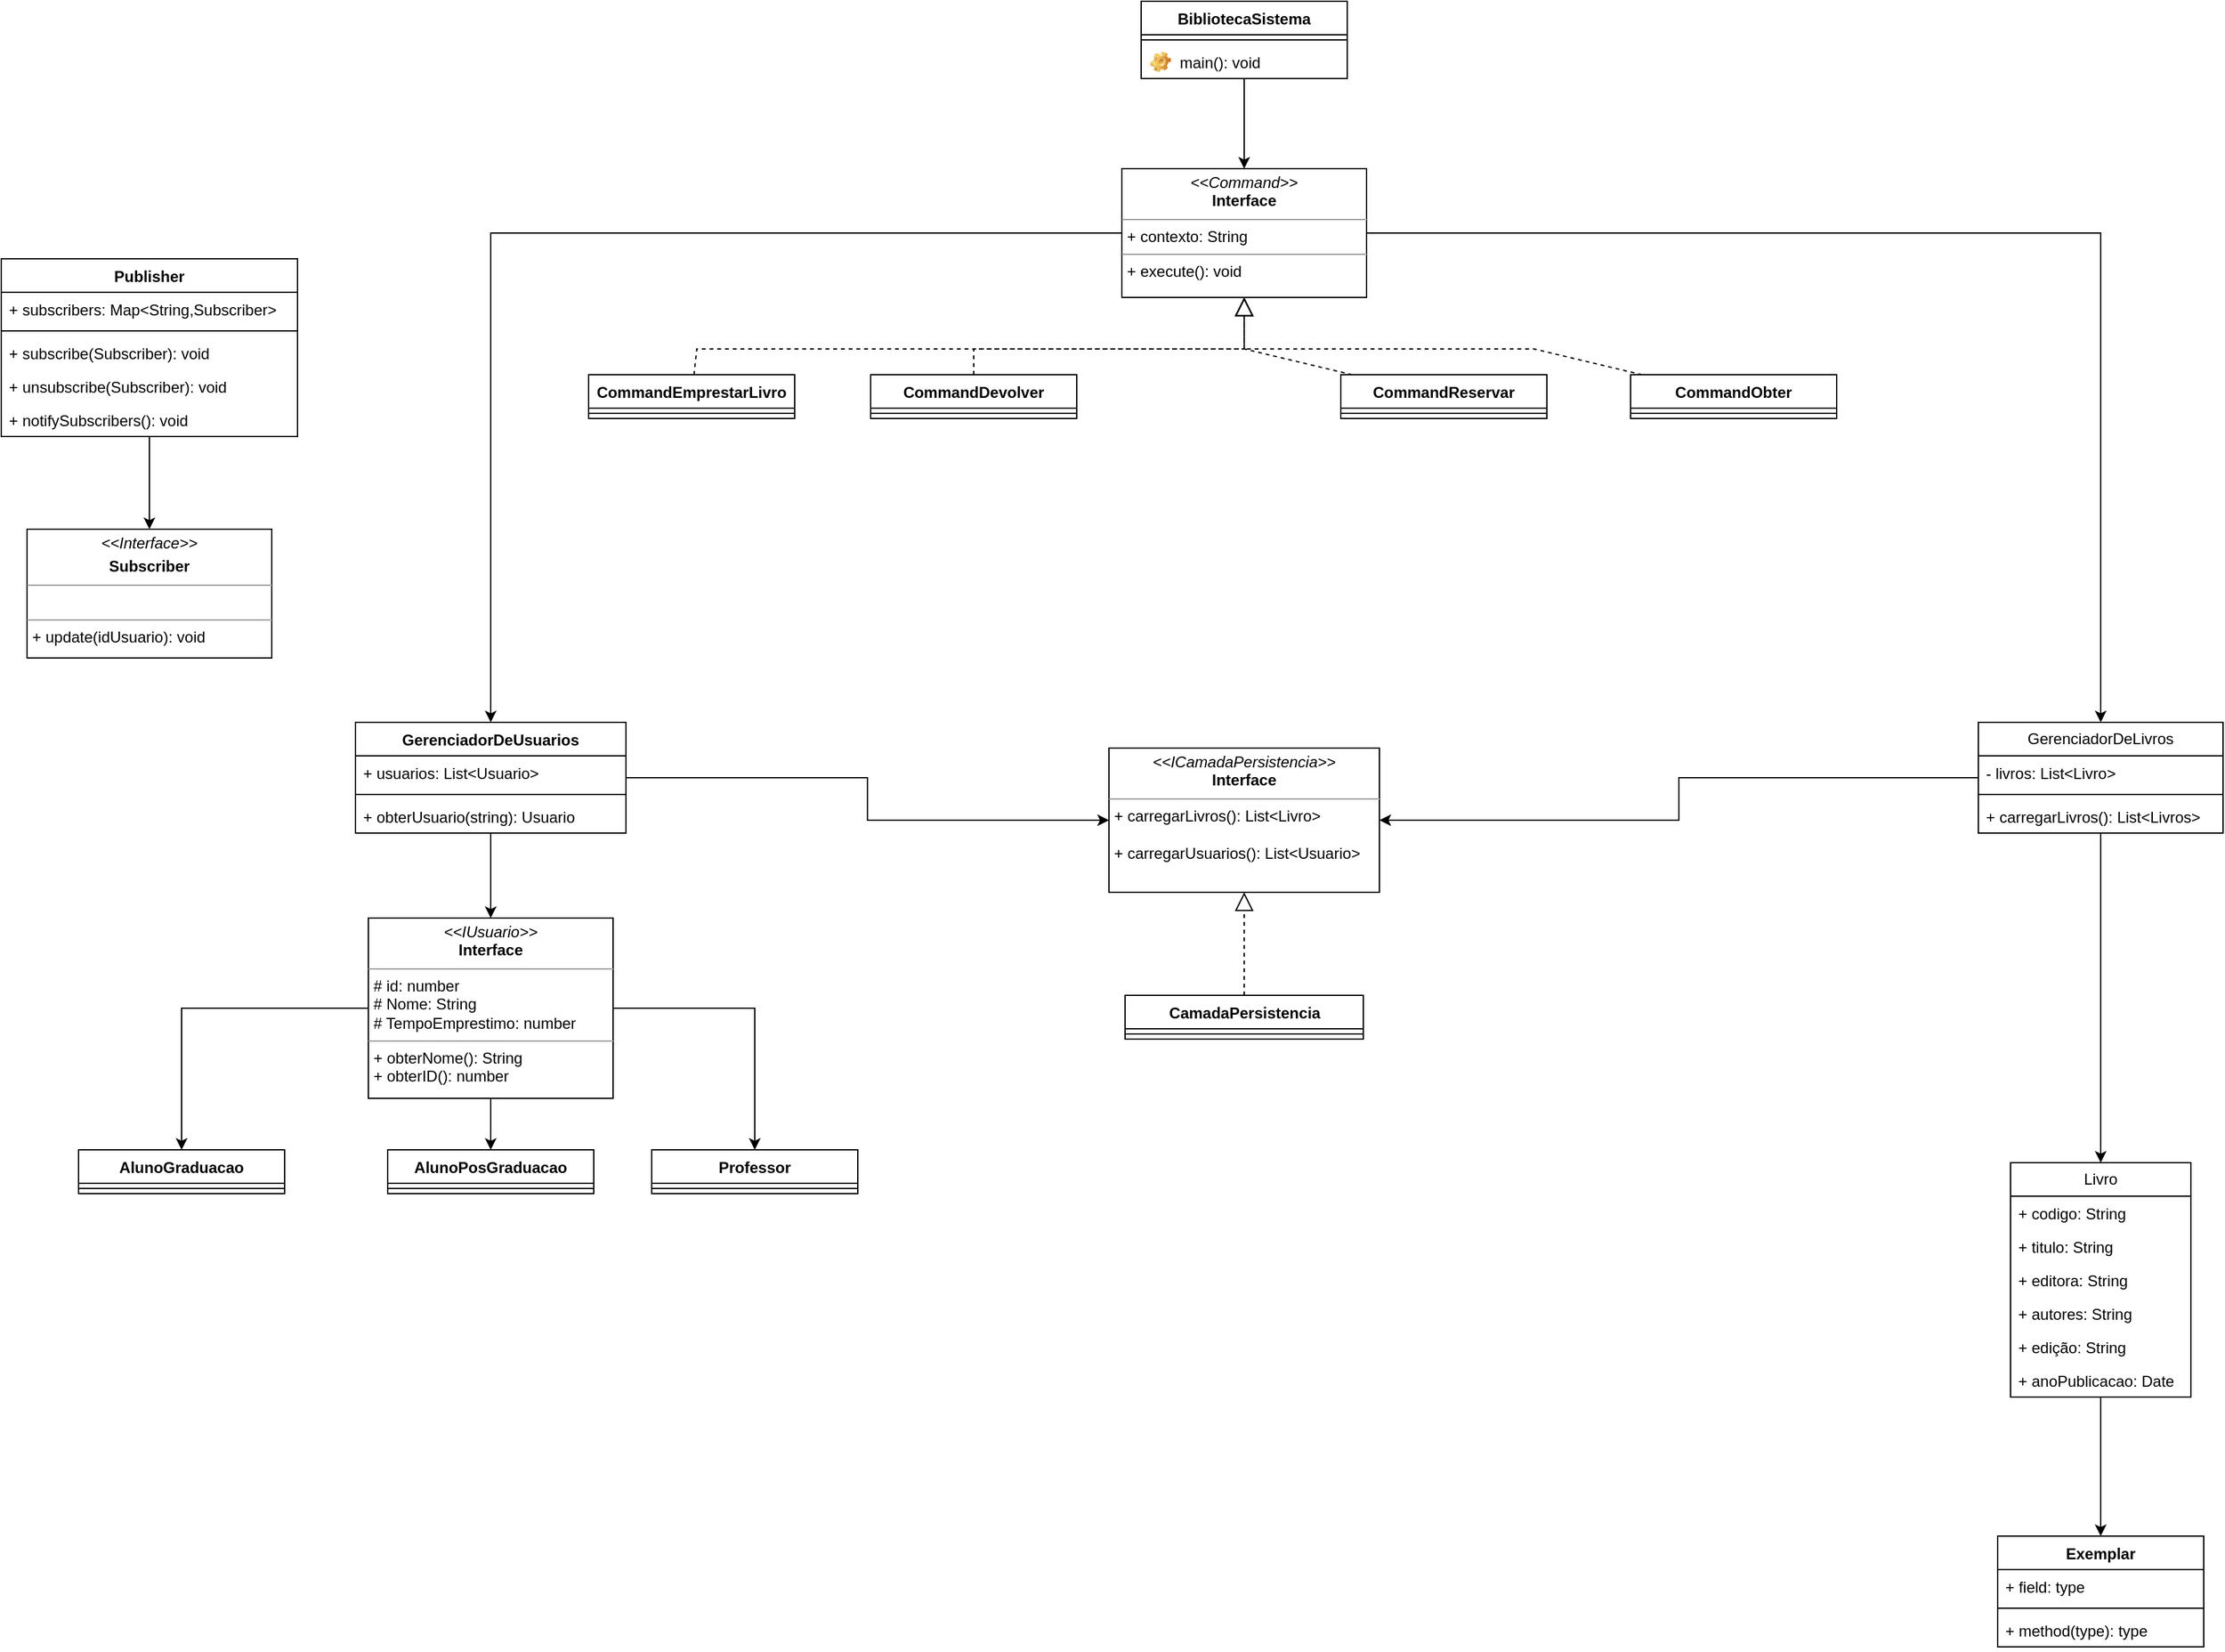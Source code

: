 <mxfile version="22.1.1" type="device">
  <diagram id="C5RBs43oDa-KdzZeNtuy" name="Page-1">
    <mxGraphModel dx="2417" dy="659" grid="1" gridSize="10" guides="1" tooltips="1" connect="1" arrows="1" fold="1" page="1" pageScale="1" pageWidth="1169" pageHeight="827" math="0" shadow="0">
      <root>
        <mxCell id="WIyWlLk6GJQsqaUBKTNV-0" />
        <mxCell id="WIyWlLk6GJQsqaUBKTNV-1" parent="WIyWlLk6GJQsqaUBKTNV-0" />
        <mxCell id="8b9i2b3PVjJ9cJd1Zyqa-31" style="edgeStyle=orthogonalEdgeStyle;rounded=0;orthogonalLoop=1;jettySize=auto;html=1;" edge="1" parent="WIyWlLk6GJQsqaUBKTNV-1" source="U0iefbjqyvkjw_DYfTgu-21" target="8b9i2b3PVjJ9cJd1Zyqa-27">
          <mxGeometry relative="1" as="geometry" />
        </mxCell>
        <mxCell id="U0iefbjqyvkjw_DYfTgu-21" value="Livro" style="swimlane;fontStyle=0;childLayout=stackLayout;horizontal=1;startSize=26;fillColor=none;horizontalStack=0;resizeParent=1;resizeParentMax=0;resizeLast=0;collapsible=1;marginBottom=0;whiteSpace=wrap;html=1;" parent="WIyWlLk6GJQsqaUBKTNV-1" vertex="1">
          <mxGeometry x="610" y="952" width="140" height="182" as="geometry" />
        </mxCell>
        <mxCell id="U0iefbjqyvkjw_DYfTgu-22" value="+ codigo: String" style="text;strokeColor=none;fillColor=none;align=left;verticalAlign=top;spacingLeft=4;spacingRight=4;overflow=hidden;rotatable=0;points=[[0,0.5],[1,0.5]];portConstraint=eastwest;whiteSpace=wrap;html=1;" parent="U0iefbjqyvkjw_DYfTgu-21" vertex="1">
          <mxGeometry y="26" width="140" height="26" as="geometry" />
        </mxCell>
        <mxCell id="U0iefbjqyvkjw_DYfTgu-23" value="+ titulo: String" style="text;strokeColor=none;fillColor=none;align=left;verticalAlign=top;spacingLeft=4;spacingRight=4;overflow=hidden;rotatable=0;points=[[0,0.5],[1,0.5]];portConstraint=eastwest;whiteSpace=wrap;html=1;" parent="U0iefbjqyvkjw_DYfTgu-21" vertex="1">
          <mxGeometry y="52" width="140" height="26" as="geometry" />
        </mxCell>
        <mxCell id="U0iefbjqyvkjw_DYfTgu-24" value="+ editora: String" style="text;strokeColor=none;fillColor=none;align=left;verticalAlign=top;spacingLeft=4;spacingRight=4;overflow=hidden;rotatable=0;points=[[0,0.5],[1,0.5]];portConstraint=eastwest;whiteSpace=wrap;html=1;" parent="U0iefbjqyvkjw_DYfTgu-21" vertex="1">
          <mxGeometry y="78" width="140" height="26" as="geometry" />
        </mxCell>
        <mxCell id="U0iefbjqyvkjw_DYfTgu-25" value="+ autores: String" style="text;strokeColor=none;fillColor=none;align=left;verticalAlign=top;spacingLeft=4;spacingRight=4;overflow=hidden;rotatable=0;points=[[0,0.5],[1,0.5]];portConstraint=eastwest;whiteSpace=wrap;html=1;" parent="U0iefbjqyvkjw_DYfTgu-21" vertex="1">
          <mxGeometry y="104" width="140" height="26" as="geometry" />
        </mxCell>
        <mxCell id="U0iefbjqyvkjw_DYfTgu-26" value="+ edição: String" style="text;strokeColor=none;fillColor=none;align=left;verticalAlign=top;spacingLeft=4;spacingRight=4;overflow=hidden;rotatable=0;points=[[0,0.5],[1,0.5]];portConstraint=eastwest;whiteSpace=wrap;html=1;" parent="U0iefbjqyvkjw_DYfTgu-21" vertex="1">
          <mxGeometry y="130" width="140" height="26" as="geometry" />
        </mxCell>
        <mxCell id="U0iefbjqyvkjw_DYfTgu-27" value="+ anoPublicacao: Date" style="text;strokeColor=none;fillColor=none;align=left;verticalAlign=top;spacingLeft=4;spacingRight=4;overflow=hidden;rotatable=0;points=[[0,0.5],[1,0.5]];portConstraint=eastwest;whiteSpace=wrap;html=1;" parent="U0iefbjqyvkjw_DYfTgu-21" vertex="1">
          <mxGeometry y="156" width="140" height="26" as="geometry" />
        </mxCell>
        <mxCell id="8b9i2b3PVjJ9cJd1Zyqa-4" style="edgeStyle=orthogonalEdgeStyle;rounded=0;orthogonalLoop=1;jettySize=auto;html=1;" edge="1" parent="WIyWlLk6GJQsqaUBKTNV-1" source="8b9i2b3PVjJ9cJd1Zyqa-41" target="8b9i2b3PVjJ9cJd1Zyqa-0">
          <mxGeometry relative="1" as="geometry" />
        </mxCell>
        <mxCell id="8b9i2b3PVjJ9cJd1Zyqa-16" style="edgeStyle=orthogonalEdgeStyle;rounded=0;orthogonalLoop=1;jettySize=auto;html=1;" edge="1" parent="WIyWlLk6GJQsqaUBKTNV-1" source="8b9i2b3PVjJ9cJd1Zyqa-41" target="8b9i2b3PVjJ9cJd1Zyqa-7">
          <mxGeometry relative="1" as="geometry" />
        </mxCell>
        <mxCell id="8b9i2b3PVjJ9cJd1Zyqa-42" style="edgeStyle=orthogonalEdgeStyle;rounded=0;orthogonalLoop=1;jettySize=auto;html=1;" edge="1" parent="WIyWlLk6GJQsqaUBKTNV-1" source="U0iefbjqyvkjw_DYfTgu-29" target="8b9i2b3PVjJ9cJd1Zyqa-41">
          <mxGeometry relative="1" as="geometry" />
        </mxCell>
        <object label="BibliotecaSistema" main="" id="U0iefbjqyvkjw_DYfTgu-29">
          <mxCell style="swimlane;fontStyle=1;align=center;verticalAlign=top;childLayout=stackLayout;horizontal=1;startSize=26;horizontalStack=0;resizeParent=1;resizeParentMax=0;resizeLast=0;collapsible=1;marginBottom=0;whiteSpace=wrap;html=1;" parent="WIyWlLk6GJQsqaUBKTNV-1" vertex="1">
            <mxGeometry x="-65" y="50" width="160" height="60" as="geometry">
              <mxRectangle x="505" y="40" width="140" height="30" as="alternateBounds" />
            </mxGeometry>
          </mxCell>
        </object>
        <mxCell id="U0iefbjqyvkjw_DYfTgu-31" value="" style="line;strokeWidth=1;fillColor=none;align=left;verticalAlign=middle;spacingTop=-1;spacingLeft=3;spacingRight=3;rotatable=0;labelPosition=right;points=[];portConstraint=eastwest;strokeColor=inherit;" parent="U0iefbjqyvkjw_DYfTgu-29" vertex="1">
          <mxGeometry y="26" width="160" height="8" as="geometry" />
        </mxCell>
        <mxCell id="8b9i2b3PVjJ9cJd1Zyqa-20" value="main(): void" style="label;fontStyle=0;strokeColor=none;fillColor=none;align=left;verticalAlign=top;overflow=hidden;spacingLeft=28;spacingRight=4;rotatable=0;points=[[0,0.5],[1,0.5]];portConstraint=eastwest;imageWidth=16;imageHeight=16;whiteSpace=wrap;html=1;image=img/clipart/Gear_128x128.png" vertex="1" parent="U0iefbjqyvkjw_DYfTgu-29">
          <mxGeometry y="34" width="160" height="26" as="geometry" />
        </mxCell>
        <mxCell id="U0iefbjqyvkjw_DYfTgu-39" value="&lt;p style=&quot;margin:0px;margin-top:4px;text-align:center;&quot;&gt;&lt;i&gt;&amp;lt;&amp;lt;ICamadaPersistencia&amp;gt;&amp;gt;&lt;/i&gt;&lt;br&gt;&lt;b&gt;Interface&lt;/b&gt;&lt;/p&gt;&lt;hr size=&quot;1&quot;&gt;&lt;p style=&quot;margin:0px;margin-left:4px;&quot;&gt;+ carregarLivros(): List&amp;lt;Livro&amp;gt;&lt;br&gt;&lt;br&gt;&lt;/p&gt;&lt;div&gt;&lt;p style=&quot;margin:0px;margin-left:4px;&quot;&gt;+ carregarUsuarios(): List&amp;lt;Usuario&amp;gt;&lt;br&gt;&lt;br&gt;&lt;br&gt;&lt;/p&gt;&lt;/div&gt;&lt;div&gt;&lt;br&gt;&lt;/div&gt;" style="verticalAlign=top;align=left;overflow=fill;fontSize=12;fontFamily=Helvetica;html=1;whiteSpace=wrap;" parent="WIyWlLk6GJQsqaUBKTNV-1" vertex="1">
          <mxGeometry x="-90" y="630" width="210" height="112" as="geometry" />
        </mxCell>
        <mxCell id="v9RaK7CHnf2T6-HVw8Vl-0" value="&lt;div&gt;CamadaPersistencia&lt;/div&gt;" style="swimlane;fontStyle=1;align=center;verticalAlign=top;childLayout=stackLayout;horizontal=1;startSize=26;horizontalStack=0;resizeParent=1;resizeParentMax=0;resizeLast=0;collapsible=1;marginBottom=0;whiteSpace=wrap;html=1;" parent="WIyWlLk6GJQsqaUBKTNV-1" vertex="1">
          <mxGeometry x="-77.5" y="822" width="185" height="34" as="geometry" />
        </mxCell>
        <mxCell id="v9RaK7CHnf2T6-HVw8Vl-2" value="" style="line;strokeWidth=1;fillColor=none;align=left;verticalAlign=middle;spacingTop=-1;spacingLeft=3;spacingRight=3;rotatable=0;labelPosition=right;points=[];portConstraint=eastwest;strokeColor=inherit;" parent="v9RaK7CHnf2T6-HVw8Vl-0" vertex="1">
          <mxGeometry y="26" width="185" height="8" as="geometry" />
        </mxCell>
        <mxCell id="v9RaK7CHnf2T6-HVw8Vl-4" value="" style="endArrow=block;dashed=1;endFill=0;endSize=12;html=1;rounded=0;" parent="WIyWlLk6GJQsqaUBKTNV-1" source="v9RaK7CHnf2T6-HVw8Vl-0" target="U0iefbjqyvkjw_DYfTgu-39" edge="1">
          <mxGeometry width="160" relative="1" as="geometry">
            <mxPoint x="-365" y="740" as="sourcePoint" />
            <mxPoint x="-205" y="740" as="targetPoint" />
          </mxGeometry>
        </mxCell>
        <mxCell id="8b9i2b3PVjJ9cJd1Zyqa-5" style="edgeStyle=orthogonalEdgeStyle;rounded=0;orthogonalLoop=1;jettySize=auto;html=1;" edge="1" parent="WIyWlLk6GJQsqaUBKTNV-1" source="8b9i2b3PVjJ9cJd1Zyqa-0" target="U0iefbjqyvkjw_DYfTgu-39">
          <mxGeometry relative="1" as="geometry" />
        </mxCell>
        <mxCell id="8b9i2b3PVjJ9cJd1Zyqa-6" style="edgeStyle=orthogonalEdgeStyle;rounded=0;orthogonalLoop=1;jettySize=auto;html=1;" edge="1" parent="WIyWlLk6GJQsqaUBKTNV-1" source="8b9i2b3PVjJ9cJd1Zyqa-0" target="U0iefbjqyvkjw_DYfTgu-21">
          <mxGeometry relative="1" as="geometry" />
        </mxCell>
        <mxCell id="8b9i2b3PVjJ9cJd1Zyqa-0" value="GerenciadorDeLivros" style="swimlane;fontStyle=0;childLayout=stackLayout;horizontal=1;startSize=26;fillColor=none;horizontalStack=0;resizeParent=1;resizeParentMax=0;resizeLast=0;collapsible=1;marginBottom=0;whiteSpace=wrap;html=1;" vertex="1" parent="WIyWlLk6GJQsqaUBKTNV-1">
          <mxGeometry x="585" y="610" width="190" height="86" as="geometry" />
        </mxCell>
        <mxCell id="8b9i2b3PVjJ9cJd1Zyqa-1" value="- livros: List&amp;lt;Livro&amp;gt;" style="text;strokeColor=none;fillColor=none;align=left;verticalAlign=top;spacingLeft=4;spacingRight=4;overflow=hidden;rotatable=0;points=[[0,0.5],[1,0.5]];portConstraint=eastwest;whiteSpace=wrap;html=1;" vertex="1" parent="8b9i2b3PVjJ9cJd1Zyqa-0">
          <mxGeometry y="26" width="190" height="26" as="geometry" />
        </mxCell>
        <mxCell id="8b9i2b3PVjJ9cJd1Zyqa-32" value="" style="line;strokeWidth=1;fillColor=none;align=left;verticalAlign=middle;spacingTop=-1;spacingLeft=3;spacingRight=3;rotatable=0;labelPosition=right;points=[];portConstraint=eastwest;strokeColor=inherit;" vertex="1" parent="8b9i2b3PVjJ9cJd1Zyqa-0">
          <mxGeometry y="52" width="190" height="8" as="geometry" />
        </mxCell>
        <mxCell id="8b9i2b3PVjJ9cJd1Zyqa-3" value="+ carregarLivros(): List&amp;lt;Livros&amp;gt;" style="text;strokeColor=none;fillColor=none;align=left;verticalAlign=top;spacingLeft=4;spacingRight=4;overflow=hidden;rotatable=0;points=[[0,0.5],[1,0.5]];portConstraint=eastwest;whiteSpace=wrap;html=1;" vertex="1" parent="8b9i2b3PVjJ9cJd1Zyqa-0">
          <mxGeometry y="60" width="190" height="26" as="geometry" />
        </mxCell>
        <mxCell id="8b9i2b3PVjJ9cJd1Zyqa-17" style="edgeStyle=orthogonalEdgeStyle;rounded=0;orthogonalLoop=1;jettySize=auto;html=1;" edge="1" parent="WIyWlLk6GJQsqaUBKTNV-1" source="8b9i2b3PVjJ9cJd1Zyqa-7" target="8b9i2b3PVjJ9cJd1Zyqa-15">
          <mxGeometry relative="1" as="geometry" />
        </mxCell>
        <mxCell id="8b9i2b3PVjJ9cJd1Zyqa-39" style="edgeStyle=orthogonalEdgeStyle;rounded=0;orthogonalLoop=1;jettySize=auto;html=1;" edge="1" parent="WIyWlLk6GJQsqaUBKTNV-1" source="8b9i2b3PVjJ9cJd1Zyqa-7" target="U0iefbjqyvkjw_DYfTgu-39">
          <mxGeometry relative="1" as="geometry">
            <mxPoint x="-350" y="666" as="targetPoint" />
          </mxGeometry>
        </mxCell>
        <mxCell id="8b9i2b3PVjJ9cJd1Zyqa-7" value="GerenciadorDeUsuarios" style="swimlane;fontStyle=1;align=center;verticalAlign=top;childLayout=stackLayout;horizontal=1;startSize=26;horizontalStack=0;resizeParent=1;resizeParentMax=0;resizeLast=0;collapsible=1;marginBottom=0;whiteSpace=wrap;html=1;" vertex="1" parent="WIyWlLk6GJQsqaUBKTNV-1">
          <mxGeometry x="-675" y="610" width="210" height="86" as="geometry" />
        </mxCell>
        <mxCell id="8b9i2b3PVjJ9cJd1Zyqa-8" value="+ usuarios: List&amp;lt;Usuario&amp;gt;" style="text;strokeColor=none;fillColor=none;align=left;verticalAlign=top;spacingLeft=4;spacingRight=4;overflow=hidden;rotatable=0;points=[[0,0.5],[1,0.5]];portConstraint=eastwest;whiteSpace=wrap;html=1;" vertex="1" parent="8b9i2b3PVjJ9cJd1Zyqa-7">
          <mxGeometry y="26" width="210" height="26" as="geometry" />
        </mxCell>
        <mxCell id="8b9i2b3PVjJ9cJd1Zyqa-9" value="" style="line;strokeWidth=1;fillColor=none;align=left;verticalAlign=middle;spacingTop=-1;spacingLeft=3;spacingRight=3;rotatable=0;labelPosition=right;points=[];portConstraint=eastwest;strokeColor=inherit;" vertex="1" parent="8b9i2b3PVjJ9cJd1Zyqa-7">
          <mxGeometry y="52" width="210" height="8" as="geometry" />
        </mxCell>
        <mxCell id="8b9i2b3PVjJ9cJd1Zyqa-10" value="+ obterUsuario(string): Usuario" style="text;strokeColor=none;fillColor=none;align=left;verticalAlign=top;spacingLeft=4;spacingRight=4;overflow=hidden;rotatable=0;points=[[0,0.5],[1,0.5]];portConstraint=eastwest;whiteSpace=wrap;html=1;" vertex="1" parent="8b9i2b3PVjJ9cJd1Zyqa-7">
          <mxGeometry y="60" width="210" height="26" as="geometry" />
        </mxCell>
        <mxCell id="8b9i2b3PVjJ9cJd1Zyqa-11" value="AlunoGraduacao" style="swimlane;fontStyle=1;align=center;verticalAlign=top;childLayout=stackLayout;horizontal=1;startSize=26;horizontalStack=0;resizeParent=1;resizeParentMax=0;resizeLast=0;collapsible=1;marginBottom=0;whiteSpace=wrap;html=1;" vertex="1" parent="WIyWlLk6GJQsqaUBKTNV-1">
          <mxGeometry x="-890" y="942" width="160" height="34" as="geometry" />
        </mxCell>
        <mxCell id="8b9i2b3PVjJ9cJd1Zyqa-13" value="" style="line;strokeWidth=1;fillColor=none;align=left;verticalAlign=middle;spacingTop=-1;spacingLeft=3;spacingRight=3;rotatable=0;labelPosition=right;points=[];portConstraint=eastwest;strokeColor=inherit;" vertex="1" parent="8b9i2b3PVjJ9cJd1Zyqa-11">
          <mxGeometry y="26" width="160" height="8" as="geometry" />
        </mxCell>
        <mxCell id="8b9i2b3PVjJ9cJd1Zyqa-18" style="edgeStyle=orthogonalEdgeStyle;rounded=0;orthogonalLoop=1;jettySize=auto;html=1;" edge="1" parent="WIyWlLk6GJQsqaUBKTNV-1" source="8b9i2b3PVjJ9cJd1Zyqa-15" target="8b9i2b3PVjJ9cJd1Zyqa-11">
          <mxGeometry relative="1" as="geometry" />
        </mxCell>
        <mxCell id="8b9i2b3PVjJ9cJd1Zyqa-25" style="edgeStyle=orthogonalEdgeStyle;rounded=0;orthogonalLoop=1;jettySize=auto;html=1;" edge="1" parent="WIyWlLk6GJQsqaUBKTNV-1" source="8b9i2b3PVjJ9cJd1Zyqa-15" target="8b9i2b3PVjJ9cJd1Zyqa-21">
          <mxGeometry relative="1" as="geometry" />
        </mxCell>
        <mxCell id="8b9i2b3PVjJ9cJd1Zyqa-26" style="edgeStyle=orthogonalEdgeStyle;rounded=0;orthogonalLoop=1;jettySize=auto;html=1;" edge="1" parent="WIyWlLk6GJQsqaUBKTNV-1" source="8b9i2b3PVjJ9cJd1Zyqa-15" target="8b9i2b3PVjJ9cJd1Zyqa-23">
          <mxGeometry relative="1" as="geometry" />
        </mxCell>
        <mxCell id="8b9i2b3PVjJ9cJd1Zyqa-15" value="&lt;p style=&quot;margin:0px;margin-top:4px;text-align:center;&quot;&gt;&lt;i&gt;&amp;lt;&amp;lt;IUsuario&amp;gt;&amp;gt;&lt;/i&gt;&lt;br&gt;&lt;b&gt;Interface&lt;/b&gt;&lt;/p&gt;&lt;hr size=&quot;1&quot;&gt;&lt;p style=&quot;margin:0px;margin-left:4px;&quot;&gt;# id: number&lt;br&gt;# Nome: String&lt;/p&gt;&lt;p style=&quot;margin:0px;margin-left:4px;&quot;&gt;# TempoEmprestimo: number&lt;br&gt;&lt;/p&gt;&lt;hr size=&quot;1&quot;&gt;&lt;p style=&quot;margin:0px;margin-left:4px;&quot;&gt;+ obterNome(): String&lt;br&gt;+ obterID(): number&lt;/p&gt;" style="verticalAlign=top;align=left;overflow=fill;fontSize=12;fontFamily=Helvetica;html=1;whiteSpace=wrap;" vertex="1" parent="WIyWlLk6GJQsqaUBKTNV-1">
          <mxGeometry x="-665" y="762" width="190" height="140" as="geometry" />
        </mxCell>
        <mxCell id="8b9i2b3PVjJ9cJd1Zyqa-21" value="AlunoPosGraduacao" style="swimlane;fontStyle=1;align=center;verticalAlign=top;childLayout=stackLayout;horizontal=1;startSize=26;horizontalStack=0;resizeParent=1;resizeParentMax=0;resizeLast=0;collapsible=1;marginBottom=0;whiteSpace=wrap;html=1;" vertex="1" parent="WIyWlLk6GJQsqaUBKTNV-1">
          <mxGeometry x="-650" y="942" width="160" height="34" as="geometry" />
        </mxCell>
        <mxCell id="8b9i2b3PVjJ9cJd1Zyqa-22" value="" style="line;strokeWidth=1;fillColor=none;align=left;verticalAlign=middle;spacingTop=-1;spacingLeft=3;spacingRight=3;rotatable=0;labelPosition=right;points=[];portConstraint=eastwest;strokeColor=inherit;" vertex="1" parent="8b9i2b3PVjJ9cJd1Zyqa-21">
          <mxGeometry y="26" width="160" height="8" as="geometry" />
        </mxCell>
        <mxCell id="8b9i2b3PVjJ9cJd1Zyqa-23" value="Professor" style="swimlane;fontStyle=1;align=center;verticalAlign=top;childLayout=stackLayout;horizontal=1;startSize=26;horizontalStack=0;resizeParent=1;resizeParentMax=0;resizeLast=0;collapsible=1;marginBottom=0;whiteSpace=wrap;html=1;" vertex="1" parent="WIyWlLk6GJQsqaUBKTNV-1">
          <mxGeometry x="-445" y="942" width="160" height="34" as="geometry" />
        </mxCell>
        <mxCell id="8b9i2b3PVjJ9cJd1Zyqa-24" value="" style="line;strokeWidth=1;fillColor=none;align=left;verticalAlign=middle;spacingTop=-1;spacingLeft=3;spacingRight=3;rotatable=0;labelPosition=right;points=[];portConstraint=eastwest;strokeColor=inherit;" vertex="1" parent="8b9i2b3PVjJ9cJd1Zyqa-23">
          <mxGeometry y="26" width="160" height="8" as="geometry" />
        </mxCell>
        <mxCell id="8b9i2b3PVjJ9cJd1Zyqa-27" value="Exemplar" style="swimlane;fontStyle=1;align=center;verticalAlign=top;childLayout=stackLayout;horizontal=1;startSize=26;horizontalStack=0;resizeParent=1;resizeParentMax=0;resizeLast=0;collapsible=1;marginBottom=0;whiteSpace=wrap;html=1;" vertex="1" parent="WIyWlLk6GJQsqaUBKTNV-1">
          <mxGeometry x="600" y="1242" width="160" height="86" as="geometry" />
        </mxCell>
        <mxCell id="8b9i2b3PVjJ9cJd1Zyqa-28" value="+ field: type" style="text;strokeColor=none;fillColor=none;align=left;verticalAlign=top;spacingLeft=4;spacingRight=4;overflow=hidden;rotatable=0;points=[[0,0.5],[1,0.5]];portConstraint=eastwest;whiteSpace=wrap;html=1;" vertex="1" parent="8b9i2b3PVjJ9cJd1Zyqa-27">
          <mxGeometry y="26" width="160" height="26" as="geometry" />
        </mxCell>
        <mxCell id="8b9i2b3PVjJ9cJd1Zyqa-29" value="" style="line;strokeWidth=1;fillColor=none;align=left;verticalAlign=middle;spacingTop=-1;spacingLeft=3;spacingRight=3;rotatable=0;labelPosition=right;points=[];portConstraint=eastwest;strokeColor=inherit;" vertex="1" parent="8b9i2b3PVjJ9cJd1Zyqa-27">
          <mxGeometry y="52" width="160" height="8" as="geometry" />
        </mxCell>
        <mxCell id="8b9i2b3PVjJ9cJd1Zyqa-30" value="+ method(type): type" style="text;strokeColor=none;fillColor=none;align=left;verticalAlign=top;spacingLeft=4;spacingRight=4;overflow=hidden;rotatable=0;points=[[0,0.5],[1,0.5]];portConstraint=eastwest;whiteSpace=wrap;html=1;" vertex="1" parent="8b9i2b3PVjJ9cJd1Zyqa-27">
          <mxGeometry y="60" width="160" height="26" as="geometry" />
        </mxCell>
        <mxCell id="8b9i2b3PVjJ9cJd1Zyqa-41" value="&lt;p style=&quot;margin:0px;margin-top:4px;text-align:center;&quot;&gt;&lt;i&gt;&amp;lt;&amp;lt;Command&amp;gt;&amp;gt;&lt;/i&gt;&lt;br&gt;&lt;b&gt;Interface&lt;/b&gt;&lt;/p&gt;&lt;hr size=&quot;1&quot;&gt;&lt;p style=&quot;margin:0px;margin-left:4px;&quot;&gt;+ contexto: String&lt;br&gt;&lt;/p&gt;&lt;hr size=&quot;1&quot;&gt;&lt;p style=&quot;margin:0px;margin-left:4px;&quot;&gt;+ execute(): void&lt;br&gt;&lt;/p&gt;" style="verticalAlign=top;align=left;overflow=fill;fontSize=12;fontFamily=Helvetica;html=1;whiteSpace=wrap;" vertex="1" parent="WIyWlLk6GJQsqaUBKTNV-1">
          <mxGeometry x="-80" y="180" width="190" height="100" as="geometry" />
        </mxCell>
        <mxCell id="8b9i2b3PVjJ9cJd1Zyqa-43" value="CommandEmprestarLivro" style="swimlane;fontStyle=1;align=center;verticalAlign=top;childLayout=stackLayout;horizontal=1;startSize=26;horizontalStack=0;resizeParent=1;resizeParentMax=0;resizeLast=0;collapsible=1;marginBottom=0;whiteSpace=wrap;html=1;" vertex="1" parent="WIyWlLk6GJQsqaUBKTNV-1">
          <mxGeometry x="-494" y="340" width="160" height="34" as="geometry" />
        </mxCell>
        <mxCell id="8b9i2b3PVjJ9cJd1Zyqa-44" value="" style="line;strokeWidth=1;fillColor=none;align=left;verticalAlign=middle;spacingTop=-1;spacingLeft=3;spacingRight=3;rotatable=0;labelPosition=right;points=[];portConstraint=eastwest;strokeColor=inherit;" vertex="1" parent="8b9i2b3PVjJ9cJd1Zyqa-43">
          <mxGeometry y="26" width="160" height="8" as="geometry" />
        </mxCell>
        <mxCell id="8b9i2b3PVjJ9cJd1Zyqa-45" value="CommandDevolver" style="swimlane;fontStyle=1;align=center;verticalAlign=top;childLayout=stackLayout;horizontal=1;startSize=26;horizontalStack=0;resizeParent=1;resizeParentMax=0;resizeLast=0;collapsible=1;marginBottom=0;whiteSpace=wrap;html=1;" vertex="1" parent="WIyWlLk6GJQsqaUBKTNV-1">
          <mxGeometry x="-275" y="340" width="160" height="34" as="geometry" />
        </mxCell>
        <mxCell id="8b9i2b3PVjJ9cJd1Zyqa-46" value="" style="line;strokeWidth=1;fillColor=none;align=left;verticalAlign=middle;spacingTop=-1;spacingLeft=3;spacingRight=3;rotatable=0;labelPosition=right;points=[];portConstraint=eastwest;strokeColor=inherit;" vertex="1" parent="8b9i2b3PVjJ9cJd1Zyqa-45">
          <mxGeometry y="26" width="160" height="8" as="geometry" />
        </mxCell>
        <mxCell id="8b9i2b3PVjJ9cJd1Zyqa-47" value="CommandReservar" style="swimlane;fontStyle=1;align=center;verticalAlign=top;childLayout=stackLayout;horizontal=1;startSize=26;horizontalStack=0;resizeParent=1;resizeParentMax=0;resizeLast=0;collapsible=1;marginBottom=0;whiteSpace=wrap;html=1;" vertex="1" parent="WIyWlLk6GJQsqaUBKTNV-1">
          <mxGeometry x="90" y="340" width="160" height="34" as="geometry" />
        </mxCell>
        <mxCell id="8b9i2b3PVjJ9cJd1Zyqa-48" value="" style="line;strokeWidth=1;fillColor=none;align=left;verticalAlign=middle;spacingTop=-1;spacingLeft=3;spacingRight=3;rotatable=0;labelPosition=right;points=[];portConstraint=eastwest;strokeColor=inherit;" vertex="1" parent="8b9i2b3PVjJ9cJd1Zyqa-47">
          <mxGeometry y="26" width="160" height="8" as="geometry" />
        </mxCell>
        <mxCell id="8b9i2b3PVjJ9cJd1Zyqa-49" value="CommandObter" style="swimlane;fontStyle=1;align=center;verticalAlign=top;childLayout=stackLayout;horizontal=1;startSize=26;horizontalStack=0;resizeParent=1;resizeParentMax=0;resizeLast=0;collapsible=1;marginBottom=0;whiteSpace=wrap;html=1;" vertex="1" parent="WIyWlLk6GJQsqaUBKTNV-1">
          <mxGeometry x="315" y="340" width="160" height="34" as="geometry" />
        </mxCell>
        <mxCell id="8b9i2b3PVjJ9cJd1Zyqa-50" value="" style="line;strokeWidth=1;fillColor=none;align=left;verticalAlign=middle;spacingTop=-1;spacingLeft=3;spacingRight=3;rotatable=0;labelPosition=right;points=[];portConstraint=eastwest;strokeColor=inherit;" vertex="1" parent="8b9i2b3PVjJ9cJd1Zyqa-49">
          <mxGeometry y="26" width="160" height="8" as="geometry" />
        </mxCell>
        <mxCell id="8b9i2b3PVjJ9cJd1Zyqa-51" value="" style="endArrow=block;dashed=1;endFill=0;endSize=12;html=1;rounded=0;" edge="1" parent="WIyWlLk6GJQsqaUBKTNV-1" source="8b9i2b3PVjJ9cJd1Zyqa-47" target="8b9i2b3PVjJ9cJd1Zyqa-41">
          <mxGeometry width="160" relative="1" as="geometry">
            <mxPoint x="-40" y="380" as="sourcePoint" />
            <mxPoint x="-40" y="300" as="targetPoint" />
            <Array as="points">
              <mxPoint x="15" y="320" />
            </Array>
          </mxGeometry>
        </mxCell>
        <mxCell id="8b9i2b3PVjJ9cJd1Zyqa-52" value="" style="endArrow=block;dashed=1;endFill=0;endSize=12;html=1;rounded=0;" edge="1" parent="WIyWlLk6GJQsqaUBKTNV-1" source="8b9i2b3PVjJ9cJd1Zyqa-49" target="8b9i2b3PVjJ9cJd1Zyqa-41">
          <mxGeometry width="160" relative="1" as="geometry">
            <mxPoint x="49" y="350" as="sourcePoint" />
            <mxPoint x="25" y="290" as="targetPoint" />
            <Array as="points">
              <mxPoint x="240" y="320" />
              <mxPoint x="15" y="320" />
            </Array>
          </mxGeometry>
        </mxCell>
        <mxCell id="8b9i2b3PVjJ9cJd1Zyqa-54" value="" style="endArrow=block;dashed=1;endFill=0;endSize=12;html=1;rounded=0;" edge="1" parent="WIyWlLk6GJQsqaUBKTNV-1" source="8b9i2b3PVjJ9cJd1Zyqa-45" target="8b9i2b3PVjJ9cJd1Zyqa-41">
          <mxGeometry width="160" relative="1" as="geometry">
            <mxPoint x="250" y="350" as="sourcePoint" />
            <mxPoint x="25" y="290" as="targetPoint" />
            <Array as="points">
              <mxPoint x="-195" y="320" />
              <mxPoint x="15" y="320" />
            </Array>
          </mxGeometry>
        </mxCell>
        <mxCell id="8b9i2b3PVjJ9cJd1Zyqa-55" value="" style="endArrow=block;dashed=1;endFill=0;endSize=12;html=1;rounded=0;" edge="1" parent="WIyWlLk6GJQsqaUBKTNV-1" source="8b9i2b3PVjJ9cJd1Zyqa-43" target="8b9i2b3PVjJ9cJd1Zyqa-41">
          <mxGeometry width="160" relative="1" as="geometry">
            <mxPoint x="-210" y="350" as="sourcePoint" />
            <mxPoint y="290" as="targetPoint" />
            <Array as="points">
              <mxPoint x="-410" y="320" />
              <mxPoint x="15" y="320" />
            </Array>
          </mxGeometry>
        </mxCell>
        <mxCell id="8b9i2b3PVjJ9cJd1Zyqa-63" style="edgeStyle=orthogonalEdgeStyle;rounded=0;orthogonalLoop=1;jettySize=auto;html=1;" edge="1" parent="WIyWlLk6GJQsqaUBKTNV-1" source="8b9i2b3PVjJ9cJd1Zyqa-56" target="8b9i2b3PVjJ9cJd1Zyqa-62">
          <mxGeometry relative="1" as="geometry" />
        </mxCell>
        <mxCell id="8b9i2b3PVjJ9cJd1Zyqa-56" value="Publisher" style="swimlane;fontStyle=1;align=center;verticalAlign=top;childLayout=stackLayout;horizontal=1;startSize=26;horizontalStack=0;resizeParent=1;resizeParentMax=0;resizeLast=0;collapsible=1;marginBottom=0;whiteSpace=wrap;html=1;" vertex="1" parent="WIyWlLk6GJQsqaUBKTNV-1">
          <mxGeometry x="-950" y="250" width="230" height="138" as="geometry" />
        </mxCell>
        <mxCell id="8b9i2b3PVjJ9cJd1Zyqa-57" value="+ subscribers: Map&amp;lt;String,Subscriber&amp;gt;" style="text;strokeColor=none;fillColor=none;align=left;verticalAlign=top;spacingLeft=4;spacingRight=4;overflow=hidden;rotatable=0;points=[[0,0.5],[1,0.5]];portConstraint=eastwest;whiteSpace=wrap;html=1;" vertex="1" parent="8b9i2b3PVjJ9cJd1Zyqa-56">
          <mxGeometry y="26" width="230" height="26" as="geometry" />
        </mxCell>
        <mxCell id="8b9i2b3PVjJ9cJd1Zyqa-58" value="" style="line;strokeWidth=1;fillColor=none;align=left;verticalAlign=middle;spacingTop=-1;spacingLeft=3;spacingRight=3;rotatable=0;labelPosition=right;points=[];portConstraint=eastwest;strokeColor=inherit;" vertex="1" parent="8b9i2b3PVjJ9cJd1Zyqa-56">
          <mxGeometry y="52" width="230" height="8" as="geometry" />
        </mxCell>
        <mxCell id="8b9i2b3PVjJ9cJd1Zyqa-59" value="+ subscribe(Subscriber): void" style="text;strokeColor=none;fillColor=none;align=left;verticalAlign=top;spacingLeft=4;spacingRight=4;overflow=hidden;rotatable=0;points=[[0,0.5],[1,0.5]];portConstraint=eastwest;whiteSpace=wrap;html=1;" vertex="1" parent="8b9i2b3PVjJ9cJd1Zyqa-56">
          <mxGeometry y="60" width="230" height="26" as="geometry" />
        </mxCell>
        <mxCell id="8b9i2b3PVjJ9cJd1Zyqa-60" value="+ unsubscribe(Subscriber): void" style="text;strokeColor=none;fillColor=none;align=left;verticalAlign=top;spacingLeft=4;spacingRight=4;overflow=hidden;rotatable=0;points=[[0,0.5],[1,0.5]];portConstraint=eastwest;whiteSpace=wrap;html=1;" vertex="1" parent="8b9i2b3PVjJ9cJd1Zyqa-56">
          <mxGeometry y="86" width="230" height="26" as="geometry" />
        </mxCell>
        <mxCell id="8b9i2b3PVjJ9cJd1Zyqa-61" value="+ notifySubscribers(): void" style="text;strokeColor=none;fillColor=none;align=left;verticalAlign=top;spacingLeft=4;spacingRight=4;overflow=hidden;rotatable=0;points=[[0,0.5],[1,0.5]];portConstraint=eastwest;whiteSpace=wrap;html=1;" vertex="1" parent="8b9i2b3PVjJ9cJd1Zyqa-56">
          <mxGeometry y="112" width="230" height="26" as="geometry" />
        </mxCell>
        <mxCell id="8b9i2b3PVjJ9cJd1Zyqa-62" value="&lt;p style=&quot;margin:0px;margin-top:4px;text-align:center;&quot;&gt;&lt;i&gt;&amp;lt;&amp;lt;Interface&amp;gt;&amp;gt;&lt;/i&gt;&lt;/p&gt;&lt;p style=&quot;margin:0px;margin-top:4px;text-align:center;&quot;&gt;&lt;b&gt;Subscriber&lt;/b&gt;&lt;br&gt;&lt;/p&gt;&lt;hr size=&quot;1&quot;&gt;&lt;br&gt;&lt;hr size=&quot;1&quot;&gt;&lt;p style=&quot;margin:0px;margin-left:4px;&quot;&gt;+ update(idUsuario): void&lt;br&gt;&lt;/p&gt;" style="verticalAlign=top;align=left;overflow=fill;fontSize=12;fontFamily=Helvetica;html=1;whiteSpace=wrap;" vertex="1" parent="WIyWlLk6GJQsqaUBKTNV-1">
          <mxGeometry x="-930" y="460" width="190" height="100" as="geometry" />
        </mxCell>
      </root>
    </mxGraphModel>
  </diagram>
</mxfile>
